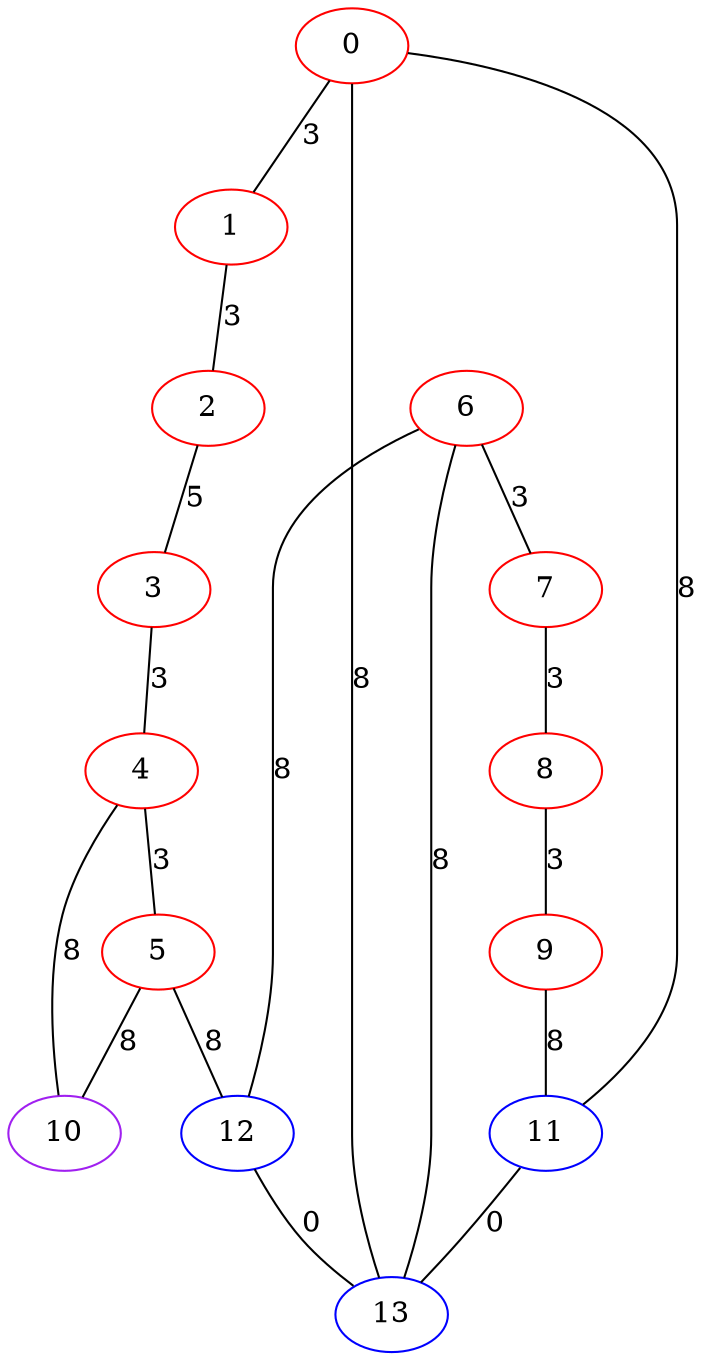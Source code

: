 graph "" {
0 [color=red, weight=1];
1 [color=red, weight=1];
2 [color=red, weight=1];
3 [color=red, weight=1];
4 [color=red, weight=1];
5 [color=red, weight=1];
6 [color=red, weight=1];
7 [color=red, weight=1];
8 [color=red, weight=1];
9 [color=red, weight=1];
10 [color=purple, weight=4];
11 [color=blue, weight=3];
12 [color=blue, weight=3];
13 [color=blue, weight=3];
0 -- 1  [key=0, label=3];
0 -- 11  [key=0, label=8];
0 -- 13  [key=0, label=8];
1 -- 2  [key=0, label=3];
2 -- 3  [key=0, label=5];
3 -- 4  [key=0, label=3];
4 -- 10  [key=0, label=8];
4 -- 5  [key=0, label=3];
5 -- 12  [key=0, label=8];
5 -- 10  [key=0, label=8];
6 -- 12  [key=0, label=8];
6 -- 13  [key=0, label=8];
6 -- 7  [key=0, label=3];
7 -- 8  [key=0, label=3];
8 -- 9  [key=0, label=3];
9 -- 11  [key=0, label=8];
11 -- 13  [key=0, label=0];
12 -- 13  [key=0, label=0];
}
